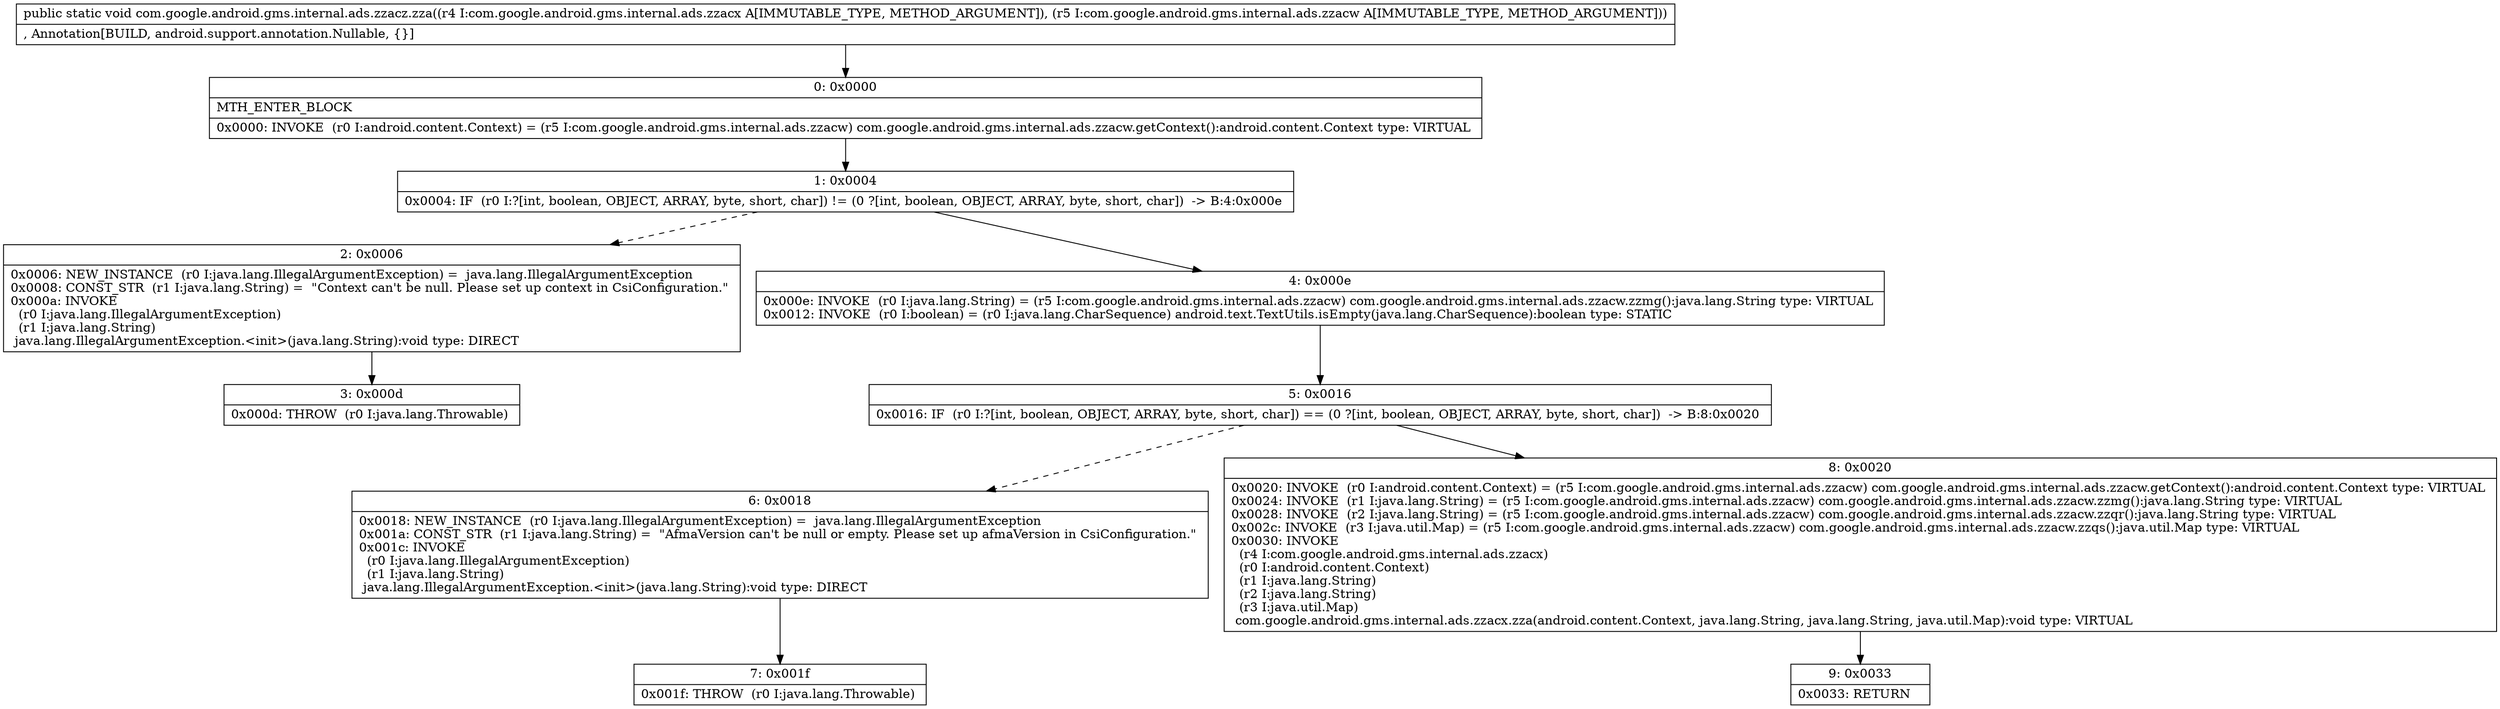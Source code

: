 digraph "CFG forcom.google.android.gms.internal.ads.zzacz.zza(Lcom\/google\/android\/gms\/internal\/ads\/zzacx;Lcom\/google\/android\/gms\/internal\/ads\/zzacw;)V" {
Node_0 [shape=record,label="{0\:\ 0x0000|MTH_ENTER_BLOCK\l|0x0000: INVOKE  (r0 I:android.content.Context) = (r5 I:com.google.android.gms.internal.ads.zzacw) com.google.android.gms.internal.ads.zzacw.getContext():android.content.Context type: VIRTUAL \l}"];
Node_1 [shape=record,label="{1\:\ 0x0004|0x0004: IF  (r0 I:?[int, boolean, OBJECT, ARRAY, byte, short, char]) != (0 ?[int, boolean, OBJECT, ARRAY, byte, short, char])  \-\> B:4:0x000e \l}"];
Node_2 [shape=record,label="{2\:\ 0x0006|0x0006: NEW_INSTANCE  (r0 I:java.lang.IllegalArgumentException) =  java.lang.IllegalArgumentException \l0x0008: CONST_STR  (r1 I:java.lang.String) =  \"Context can't be null. Please set up context in CsiConfiguration.\" \l0x000a: INVOKE  \l  (r0 I:java.lang.IllegalArgumentException)\l  (r1 I:java.lang.String)\l java.lang.IllegalArgumentException.\<init\>(java.lang.String):void type: DIRECT \l}"];
Node_3 [shape=record,label="{3\:\ 0x000d|0x000d: THROW  (r0 I:java.lang.Throwable) \l}"];
Node_4 [shape=record,label="{4\:\ 0x000e|0x000e: INVOKE  (r0 I:java.lang.String) = (r5 I:com.google.android.gms.internal.ads.zzacw) com.google.android.gms.internal.ads.zzacw.zzmg():java.lang.String type: VIRTUAL \l0x0012: INVOKE  (r0 I:boolean) = (r0 I:java.lang.CharSequence) android.text.TextUtils.isEmpty(java.lang.CharSequence):boolean type: STATIC \l}"];
Node_5 [shape=record,label="{5\:\ 0x0016|0x0016: IF  (r0 I:?[int, boolean, OBJECT, ARRAY, byte, short, char]) == (0 ?[int, boolean, OBJECT, ARRAY, byte, short, char])  \-\> B:8:0x0020 \l}"];
Node_6 [shape=record,label="{6\:\ 0x0018|0x0018: NEW_INSTANCE  (r0 I:java.lang.IllegalArgumentException) =  java.lang.IllegalArgumentException \l0x001a: CONST_STR  (r1 I:java.lang.String) =  \"AfmaVersion can't be null or empty. Please set up afmaVersion in CsiConfiguration.\" \l0x001c: INVOKE  \l  (r0 I:java.lang.IllegalArgumentException)\l  (r1 I:java.lang.String)\l java.lang.IllegalArgumentException.\<init\>(java.lang.String):void type: DIRECT \l}"];
Node_7 [shape=record,label="{7\:\ 0x001f|0x001f: THROW  (r0 I:java.lang.Throwable) \l}"];
Node_8 [shape=record,label="{8\:\ 0x0020|0x0020: INVOKE  (r0 I:android.content.Context) = (r5 I:com.google.android.gms.internal.ads.zzacw) com.google.android.gms.internal.ads.zzacw.getContext():android.content.Context type: VIRTUAL \l0x0024: INVOKE  (r1 I:java.lang.String) = (r5 I:com.google.android.gms.internal.ads.zzacw) com.google.android.gms.internal.ads.zzacw.zzmg():java.lang.String type: VIRTUAL \l0x0028: INVOKE  (r2 I:java.lang.String) = (r5 I:com.google.android.gms.internal.ads.zzacw) com.google.android.gms.internal.ads.zzacw.zzqr():java.lang.String type: VIRTUAL \l0x002c: INVOKE  (r3 I:java.util.Map) = (r5 I:com.google.android.gms.internal.ads.zzacw) com.google.android.gms.internal.ads.zzacw.zzqs():java.util.Map type: VIRTUAL \l0x0030: INVOKE  \l  (r4 I:com.google.android.gms.internal.ads.zzacx)\l  (r0 I:android.content.Context)\l  (r1 I:java.lang.String)\l  (r2 I:java.lang.String)\l  (r3 I:java.util.Map)\l com.google.android.gms.internal.ads.zzacx.zza(android.content.Context, java.lang.String, java.lang.String, java.util.Map):void type: VIRTUAL \l}"];
Node_9 [shape=record,label="{9\:\ 0x0033|0x0033: RETURN   \l}"];
MethodNode[shape=record,label="{public static void com.google.android.gms.internal.ads.zzacz.zza((r4 I:com.google.android.gms.internal.ads.zzacx A[IMMUTABLE_TYPE, METHOD_ARGUMENT]), (r5 I:com.google.android.gms.internal.ads.zzacw A[IMMUTABLE_TYPE, METHOD_ARGUMENT]))  | , Annotation[BUILD, android.support.annotation.Nullable, \{\}]\l}"];
MethodNode -> Node_0;
Node_0 -> Node_1;
Node_1 -> Node_2[style=dashed];
Node_1 -> Node_4;
Node_2 -> Node_3;
Node_4 -> Node_5;
Node_5 -> Node_6[style=dashed];
Node_5 -> Node_8;
Node_6 -> Node_7;
Node_8 -> Node_9;
}

